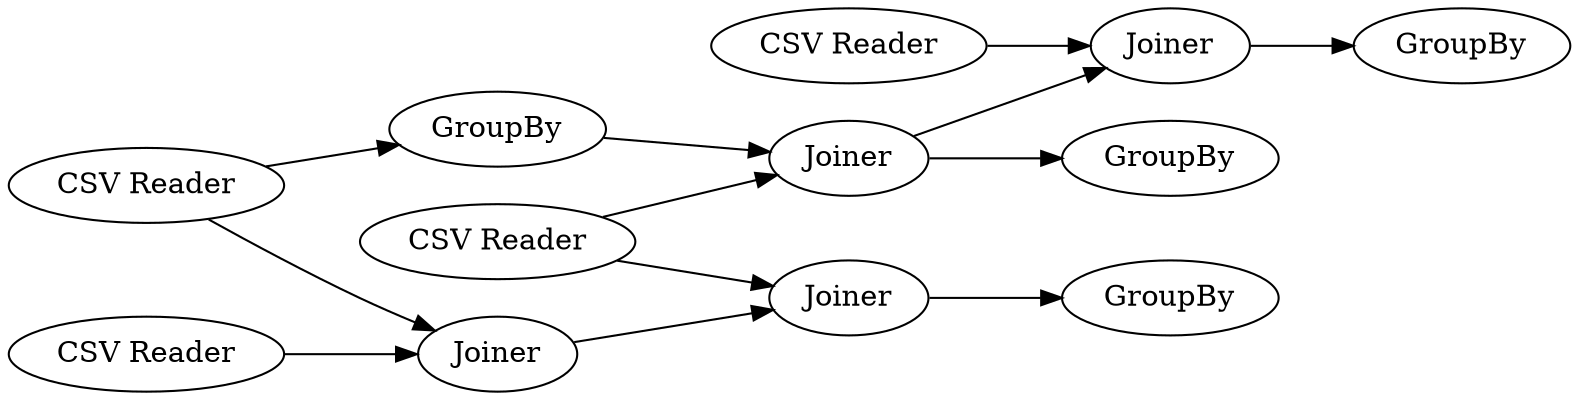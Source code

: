 digraph {
	3 -> 9
	12 -> 13
	1 -> 8
	3 -> 7
	8 -> 9
	9 -> 11
	2 -> 6
	9 -> 12
	4 -> 12
	1 -> 6
	7 -> 10
	6 -> 7
	13 [label=GroupBy]
	1 [label="CSV Reader"]
	7 [label=Joiner]
	9 [label=Joiner]
	11 [label=GroupBy]
	4 [label="CSV Reader"]
	10 [label=GroupBy]
	6 [label=Joiner]
	8 [label=GroupBy]
	3 [label="CSV Reader"]
	2 [label="CSV Reader"]
	12 [label=Joiner]
	rankdir=LR
}

